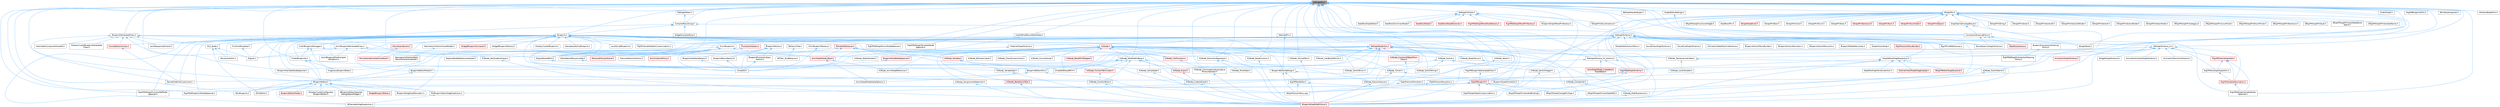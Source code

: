 digraph "EdGraphPin.h"
{
 // INTERACTIVE_SVG=YES
 // LATEX_PDF_SIZE
  bgcolor="transparent";
  edge [fontname=Helvetica,fontsize=10,labelfontname=Helvetica,labelfontsize=10];
  node [fontname=Helvetica,fontsize=10,shape=box,height=0.2,width=0.4];
  Node1 [id="Node000001",label="EdGraphPin.h",height=0.2,width=0.4,color="gray40", fillcolor="grey60", style="filled", fontcolor="black",tooltip=" "];
  Node1 -> Node2 [id="edge1_Node000001_Node000002",dir="back",color="steelblue1",style="solid",tooltip=" "];
  Node2 [id="Node000002",label="Blueprint.h",height=0.2,width=0.4,color="grey40", fillcolor="white", style="filled",URL="$d8/d4d/Blueprint_8h.html",tooltip=" "];
  Node2 -> Node3 [id="edge2_Node000002_Node000003",dir="back",color="steelblue1",style="solid",tooltip=" "];
  Node3 [id="Node000003",label="AnimBlueprint.h",height=0.2,width=0.4,color="grey40", fillcolor="white", style="filled",URL="$dc/d30/AnimBlueprint_8h.html",tooltip=" "];
  Node3 -> Node4 [id="edge3_Node000003_Node000004",dir="back",color="steelblue1",style="solid",tooltip=" "];
  Node4 [id="Node000004",label="AnimGraphNode_Base.h",height=0.2,width=0.4,color="red", fillcolor="#FFF0F0", style="filled",URL="$d0/dfb/AnimGraphNode__Base_8h.html",tooltip=" "];
  Node4 -> Node5 [id="edge4_Node000004_Node000005",dir="back",color="steelblue1",style="solid",tooltip=" "];
  Node5 [id="Node000005",label="AnimGraphNodeAlphaOptions.h",height=0.2,width=0.4,color="grey40", fillcolor="white", style="filled",URL="$d6/df6/AnimGraphNodeAlphaOptions_8h.html",tooltip=" "];
  Node4 -> Node95 [id="edge5_Node000004_Node000095",dir="back",color="steelblue1",style="solid",tooltip=" "];
  Node95 [id="Node000095",label="K2Node_AnimNodeReference.h",height=0.2,width=0.4,color="grey40", fillcolor="white", style="filled",URL="$d2/d81/K2Node__AnimNodeReference_8h.html",tooltip=" "];
  Node3 -> Node96 [id="edge6_Node000003_Node000096",dir="back",color="steelblue1",style="solid",tooltip=" "];
  Node96 [id="Node000096",label="AnimInstanceProxy.h",height=0.2,width=0.4,color="red", fillcolor="#FFF0F0", style="filled",URL="$d6/d6e/AnimInstanceProxy_8h.html",tooltip=" "];
  Node3 -> Node107 [id="edge7_Node000003_Node000107",dir="back",color="steelblue1",style="solid",tooltip=" "];
  Node107 [id="Node000107",label="EditorParentPlayerListObj.h",height=0.2,width=0.4,color="grey40", fillcolor="white", style="filled",URL="$df/d59/EditorParentPlayerListObj_8h.html",tooltip=" "];
  Node107 -> Node108 [id="edge8_Node000107_Node000108",dir="back",color="steelblue1",style="solid",tooltip=" "];
  Node108 [id="Node000108",label="UnrealEd.h",height=0.2,width=0.4,color="grey40", fillcolor="white", style="filled",URL="$d2/d5f/UnrealEd_8h.html",tooltip=" "];
  Node3 -> Node109 [id="edge9_Node000003_Node000109",dir="back",color="steelblue1",style="solid",tooltip=" "];
  Node109 [id="Node000109",label="Engine.h",height=0.2,width=0.4,color="grey40", fillcolor="white", style="filled",URL="$d1/d34/Public_2Engine_8h.html",tooltip=" "];
  Node3 -> Node110 [id="edge10_Node000003_Node000110",dir="back",color="steelblue1",style="solid",tooltip=" "];
  Node110 [id="Node000110",label="EngineSharedPCH.h",height=0.2,width=0.4,color="grey40", fillcolor="white", style="filled",URL="$dc/dbb/EngineSharedPCH_8h.html",tooltip=" "];
  Node110 -> Node111 [id="edge11_Node000110_Node000111",dir="back",color="steelblue1",style="solid",tooltip=" "];
  Node111 [id="Node000111",label="UnrealEdSharedPCH.h",height=0.2,width=0.4,color="grey40", fillcolor="white", style="filled",URL="$d1/de6/UnrealEdSharedPCH_8h.html",tooltip=" "];
  Node3 -> Node112 [id="edge12_Node000003_Node000112",dir="back",color="steelblue1",style="solid",tooltip=" "];
  Node112 [id="Node000112",label="IPersonaPreviewScene.h",height=0.2,width=0.4,color="red", fillcolor="#FFF0F0", style="filled",URL="$d0/d57/IPersonaPreviewScene_8h.html",tooltip=" "];
  Node3 -> Node115 [id="edge13_Node000003_Node000115",dir="back",color="steelblue1",style="solid",tooltip=" "];
  Node115 [id="Node000115",label="PreviewMeshCollection.h",height=0.2,width=0.4,color="grey40", fillcolor="white", style="filled",URL="$dc/d45/PreviewMeshCollection_8h.html",tooltip=" "];
  Node2 -> Node116 [id="edge14_Node000002_Node000116",dir="back",color="steelblue1",style="solid",tooltip=" "];
  Node116 [id="Node000116",label="AnimBlueprintFactory.h",height=0.2,width=0.4,color="grey40", fillcolor="white", style="filled",URL="$dc/d70/AnimBlueprintFactory_8h.html",tooltip=" "];
  Node116 -> Node108 [id="edge15_Node000116_Node000108",dir="back",color="steelblue1",style="solid",tooltip=" "];
  Node2 -> Node117 [id="edge16_Node000002_Node000117",dir="back",color="steelblue1",style="solid",tooltip=" "];
  Node117 [id="Node000117",label="BPVariableDragDropAction.h",height=0.2,width=0.4,color="grey40", fillcolor="white", style="filled",URL="$dd/d23/BPVariableDragDropAction_8h.html",tooltip=" "];
  Node2 -> Node118 [id="edge17_Node000002_Node000118",dir="back",color="steelblue1",style="solid",tooltip=" "];
  Node118 [id="Node000118",label="BehaviorTree.h",height=0.2,width=0.4,color="grey40", fillcolor="white", style="filled",URL="$db/db6/BehaviorTree_8h.html",tooltip=" "];
  Node118 -> Node119 [id="edge18_Node000118_Node000119",dir="back",color="steelblue1",style="solid",tooltip=" "];
  Node119 [id="Node000119",label="BTTask_RunBehavior.h",height=0.2,width=0.4,color="grey40", fillcolor="white", style="filled",URL="$df/def/BTTask__RunBehavior_8h.html",tooltip=" "];
  Node2 -> Node120 [id="edge19_Node000002_Node000120",dir="back",color="steelblue1",style="solid",tooltip=" "];
  Node120 [id="Node000120",label="BlueprintEditor.h",height=0.2,width=0.4,color="grey40", fillcolor="white", style="filled",URL="$df/d7d/BlueprintEditor_8h.html",tooltip=" "];
  Node120 -> Node117 [id="edge20_Node000120_Node000117",dir="back",color="steelblue1",style="solid",tooltip=" "];
  Node120 -> Node121 [id="edge21_Node000120_Node000121",dir="back",color="steelblue1",style="solid",tooltip=" "];
  Node121 [id="Node000121",label="BlueprintDragDropMenuItem.h",height=0.2,width=0.4,color="grey40", fillcolor="white", style="filled",URL="$dc/deb/BlueprintDragDropMenuItem_8h.html",tooltip=" "];
  Node120 -> Node122 [id="edge22_Node000120_Node000122",dir="back",color="steelblue1",style="solid",tooltip=" "];
  Node122 [id="Node000122",label="BlueprintEditorModes.h",height=0.2,width=0.4,color="red", fillcolor="#FFF0F0", style="filled",URL="$d9/d70/BlueprintEditorModes_8h.html",tooltip=" "];
  Node120 -> Node124 [id="edge23_Node000120_Node000124",dir="back",color="steelblue1",style="solid",tooltip=" "];
  Node124 [id="Node000124",label="IDisplayClusterConfigurator\lBlueprintEditor.h",height=0.2,width=0.4,color="grey40", fillcolor="white", style="filled",URL="$dd/d4b/IDisplayClusterConfiguratorBlueprintEditor_8h.html",tooltip=" "];
  Node120 -> Node125 [id="edge24_Node000120_Node000125",dir="back",color="steelblue1",style="solid",tooltip=" "];
  Node125 [id="Node000125",label="MyBlueprintItemDragDropAction.h",height=0.2,width=0.4,color="grey40", fillcolor="white", style="filled",URL="$da/d11/MyBlueprintItemDragDropAction_8h.html",tooltip=" "];
  Node125 -> Node117 [id="edge25_Node000125_Node000117",dir="back",color="steelblue1",style="solid",tooltip=" "];
  Node120 -> Node126 [id="edge26_Node000120_Node000126",dir="back",color="steelblue1",style="solid",tooltip=" "];
  Node126 [id="Node000126",label="SBlueprintEditorSelected\lDebugObjectWidget.h",height=0.2,width=0.4,color="grey40", fillcolor="white", style="filled",URL="$de/d6c/SBlueprintEditorSelectedDebugObjectWidget_8h.html",tooltip=" "];
  Node120 -> Node127 [id="edge27_Node000120_Node000127",dir="back",color="steelblue1",style="solid",tooltip=" "];
  Node127 [id="Node000127",label="SMyBlueprint.h",height=0.2,width=0.4,color="grey40", fillcolor="white", style="filled",URL="$d3/d34/SMyBlueprint_8h.html",tooltip=" "];
  Node120 -> Node128 [id="edge28_Node000120_Node000128",dir="back",color="steelblue1",style="solid",tooltip=" "];
  Node128 [id="Node000128",label="SSCSEditor.h",height=0.2,width=0.4,color="grey40", fillcolor="white", style="filled",URL="$d0/d2e/SSCSEditor_8h.html",tooltip=" "];
  Node120 -> Node129 [id="edge29_Node000120_Node000129",dir="back",color="steelblue1",style="solid",tooltip=" "];
  Node129 [id="Node000129",label="WidgetBlueprintEditor.h",height=0.2,width=0.4,color="red", fillcolor="#FFF0F0", style="filled",URL="$d6/d04/WidgetBlueprintEditor_8h.html",tooltip=" "];
  Node2 -> Node132 [id="edge30_Node000002_Node000132",dir="back",color="steelblue1",style="solid",tooltip=" "];
  Node132 [id="Node000132",label="BlueprintEditorModule.h",height=0.2,width=0.4,color="grey40", fillcolor="white", style="filled",URL="$df/d39/BlueprintEditorModule_8h.html",tooltip=" "];
  Node132 -> Node120 [id="edge31_Node000132_Node000120",dir="back",color="steelblue1",style="solid",tooltip=" "];
  Node2 -> Node133 [id="edge32_Node000002_Node000133",dir="back",color="steelblue1",style="solid",tooltip=" "];
  Node133 [id="Node000133",label="BlueprintEditorSettings.h",height=0.2,width=0.4,color="grey40", fillcolor="white", style="filled",URL="$d4/dbc/BlueprintEditorSettings_8h.html",tooltip=" "];
  Node133 -> Node134 [id="edge33_Node000133_Node000134",dir="back",color="steelblue1",style="solid",tooltip=" "];
  Node134 [id="Node000134",label="BlueprintTypePromotion.h",height=0.2,width=0.4,color="grey40", fillcolor="white", style="filled",URL="$d2/d23/BlueprintTypePromotion_8h.html",tooltip=" "];
  Node133 -> Node135 [id="edge34_Node000133_Node000135",dir="back",color="steelblue1",style="solid",tooltip=" "];
  Node135 [id="Node000135",label="RigVMNewEditor.h",height=0.2,width=0.4,color="grey40", fillcolor="white", style="filled",URL="$df/dd1/RigVMNewEditor_8h.html",tooltip=" "];
  Node135 -> Node136 [id="edge35_Node000135_Node000136",dir="back",color="steelblue1",style="solid",tooltip=" "];
  Node136 [id="Node000136",label="RigVMGraphDetailCustomization.h",height=0.2,width=0.4,color="grey40", fillcolor="white", style="filled",URL="$da/d8c/RigVMGraphDetailCustomization_8h.html",tooltip=" "];
  Node135 -> Node137 [id="edge36_Node000135_Node000137",dir="back",color="steelblue1",style="solid",tooltip=" "];
  Node137 [id="Node000137",label="SRigVMActionMenu.cpp",height=0.2,width=0.4,color="grey40", fillcolor="white", style="filled",URL="$dc/d4c/SRigVMActionMenu_8cpp.html",tooltip=" "];
  Node133 -> Node137 [id="edge37_Node000133_Node000137",dir="back",color="steelblue1",style="solid",tooltip=" "];
  Node2 -> Node138 [id="edge38_Node000002_Node000138",dir="back",color="steelblue1",style="solid",tooltip=" "];
  Node138 [id="Node000138",label="BlueprintEditorUtils.h",height=0.2,width=0.4,color="grey40", fillcolor="white", style="filled",URL="$d7/d3d/BlueprintEditorUtils_8h.html",tooltip=" "];
  Node138 -> Node5 [id="edge39_Node000138_Node000005",dir="back",color="steelblue1",style="solid",tooltip=" "];
  Node138 -> Node139 [id="edge40_Node000138_Node000139",dir="back",color="steelblue1",style="solid",tooltip=" "];
  Node139 [id="Node000139",label="GameModeInfoCustomizer.h",height=0.2,width=0.4,color="grey40", fillcolor="white", style="filled",URL="$d5/df3/GameModeInfoCustomizer_8h.html",tooltip=" "];
  Node138 -> Node137 [id="edge41_Node000138_Node000137",dir="back",color="steelblue1",style="solid",tooltip=" "];
  Node2 -> Node140 [id="edge42_Node000002_Node000140",dir="back",color="steelblue1",style="solid",tooltip=" "];
  Node140 [id="Node000140",label="BlueprintFactory.h",height=0.2,width=0.4,color="grey40", fillcolor="white", style="filled",URL="$dd/d80/BlueprintFactory_8h.html",tooltip=" "];
  Node140 -> Node141 [id="edge43_Node000140_Node000141",dir="back",color="steelblue1",style="solid",tooltip=" "];
  Node141 [id="Node000141",label="BlueprintFunctionLibrary\lFactory.h",height=0.2,width=0.4,color="grey40", fillcolor="white", style="filled",URL="$d2/d9c/BlueprintFunctionLibraryFactory_8h.html",tooltip=" "];
  Node141 -> Node108 [id="edge44_Node000141_Node000108",dir="back",color="steelblue1",style="solid",tooltip=" "];
  Node140 -> Node142 [id="edge45_Node000140_Node000142",dir="back",color="steelblue1",style="solid",tooltip=" "];
  Node142 [id="Node000142",label="BlueprintInterfaceFactory.h",height=0.2,width=0.4,color="grey40", fillcolor="white", style="filled",URL="$d0/de3/BlueprintInterfaceFactory_8h.html",tooltip=" "];
  Node142 -> Node108 [id="edge46_Node000142_Node000108",dir="back",color="steelblue1",style="solid",tooltip=" "];
  Node140 -> Node143 [id="edge47_Node000140_Node000143",dir="back",color="steelblue1",style="solid",tooltip=" "];
  Node143 [id="Node000143",label="BlueprintMacroFactory.h",height=0.2,width=0.4,color="grey40", fillcolor="white", style="filled",URL="$db/d97/BlueprintMacroFactory_8h.html",tooltip=" "];
  Node143 -> Node108 [id="edge48_Node000143_Node000108",dir="back",color="steelblue1",style="solid",tooltip=" "];
  Node140 -> Node108 [id="edge49_Node000140_Node000108",dir="back",color="steelblue1",style="solid",tooltip=" "];
  Node2 -> Node144 [id="edge50_Node000002_Node000144",dir="back",color="steelblue1",style="solid",tooltip=" "];
  Node144 [id="Node000144",label="BlueprintVariableNodeSpawner.h",height=0.2,width=0.4,color="grey40", fillcolor="white", style="filled",URL="$db/dba/BlueprintVariableNodeSpawner_8h.html",tooltip=" "];
  Node2 -> Node145 [id="edge51_Node000002_Node000145",dir="back",color="steelblue1",style="solid",tooltip=" "];
  Node145 [id="Node000145",label="DisplayClusterBlueprint.h",height=0.2,width=0.4,color="grey40", fillcolor="white", style="filled",URL="$d0/d44/DisplayClusterBlueprint_8h.html",tooltip=" "];
  Node2 -> Node146 [id="edge52_Node000002_Node000146",dir="back",color="steelblue1",style="solid",tooltip=" "];
  Node146 [id="Node000146",label="EdGraphSchema_K2_Actions.h",height=0.2,width=0.4,color="grey40", fillcolor="white", style="filled",URL="$d8/d9c/EdGraphSchema__K2__Actions_8h.html",tooltip=" "];
  Node146 -> Node35 [id="edge53_Node000146_Node000035",dir="back",color="steelblue1",style="solid",tooltip=" "];
  Node35 [id="Node000035",label="AnimGraphNode_LinkedAnim\lGraphBase.h",height=0.2,width=0.4,color="red", fillcolor="#FFF0F0", style="filled",URL="$d5/de1/AnimGraphNode__LinkedAnimGraphBase_8h.html",tooltip=" "];
  Node146 -> Node147 [id="edge54_Node000146_Node000147",dir="back",color="steelblue1",style="solid",tooltip=" "];
  Node147 [id="Node000147",label="BlueprintGraphDefinitions.h",height=0.2,width=0.4,color="red", fillcolor="#FFF0F0", style="filled",URL="$d7/d5e/BlueprintGraphDefinitions_8h.html",tooltip=" "];
  Node146 -> Node149 [id="edge55_Node000146_Node000149",dir="back",color="steelblue1",style="solid",tooltip=" "];
  Node149 [id="Node000149",label="RigVMEdGraphSchema.h",height=0.2,width=0.4,color="red", fillcolor="#FFF0F0", style="filled",URL="$dc/de3/RigVMEdGraphSchema_8h.html",tooltip=" "];
  Node149 -> Node150 [id="edge56_Node000149_Node000150",dir="back",color="steelblue1",style="solid",tooltip=" "];
  Node150 [id="Node000150",label="RigVMBlueprint.h",height=0.2,width=0.4,color="red", fillcolor="#FFF0F0", style="filled",URL="$df/d44/RigVMBlueprint_8h.html",tooltip=" "];
  Node150 -> Node152 [id="edge57_Node000150_Node000152",dir="back",color="steelblue1",style="solid",tooltip=" "];
  Node152 [id="Node000152",label="RigVMEdGraphFunctionRefNode\lSpawner.h",height=0.2,width=0.4,color="grey40", fillcolor="white", style="filled",URL="$d3/d16/RigVMEdGraphFunctionRefNodeSpawner_8h.html",tooltip=" "];
  Node150 -> Node157 [id="edge58_Node000150_Node000157",dir="back",color="steelblue1",style="solid",tooltip=" "];
  Node157 [id="Node000157",label="RigVMEdGraphUnitNodeSpawner.h",height=0.2,width=0.4,color="grey40", fillcolor="white", style="filled",URL="$d3/d6b/RigVMEdGraphUnitNodeSpawner_8h.html",tooltip=" "];
  Node150 -> Node136 [id="edge59_Node000150_Node000136",dir="back",color="steelblue1",style="solid",tooltip=" "];
  Node150 -> Node137 [id="edge60_Node000150_Node000137",dir="back",color="steelblue1",style="solid",tooltip=" "];
  Node150 -> Node171 [id="edge61_Node000150_Node000171",dir="back",color="steelblue1",style="solid",tooltip=" "];
  Node171 [id="Node000171",label="SRigVMGraphChangePinType.h",height=0.2,width=0.4,color="grey40", fillcolor="white", style="filled",URL="$d4/da7/SRigVMGraphChangePinType_8h.html",tooltip=" "];
  Node150 -> Node176 [id="edge62_Node000150_Node000176",dir="back",color="steelblue1",style="solid",tooltip=" "];
  Node176 [id="Node000176",label="SRigVMGraphPinUserDataPath.h",height=0.2,width=0.4,color="grey40", fillcolor="white", style="filled",URL="$d5/d31/SRigVMGraphPinUserDataPath_8h.html",tooltip=" "];
  Node150 -> Node177 [id="edge63_Node000150_Node000177",dir="back",color="steelblue1",style="solid",tooltip=" "];
  Node177 [id="Node000177",label="SRigVMGraphPinVariableBinding.h",height=0.2,width=0.4,color="grey40", fillcolor="white", style="filled",URL="$db/dca/SRigVMGraphPinVariableBinding_8h.html",tooltip=" "];
  Node149 -> Node136 [id="edge64_Node000149_Node000136",dir="back",color="steelblue1",style="solid",tooltip=" "];
  Node146 -> Node127 [id="edge65_Node000146_Node000127",dir="back",color="steelblue1",style="solid",tooltip=" "];
  Node2 -> Node109 [id="edge66_Node000002_Node000109",dir="back",color="steelblue1",style="solid",tooltip=" "];
  Node2 -> Node110 [id="edge67_Node000002_Node000110",dir="back",color="steelblue1",style="solid",tooltip=" "];
  Node2 -> Node180 [id="edge68_Node000002_Node000180",dir="back",color="steelblue1",style="solid",tooltip=" "];
  Node180 [id="Node000180",label="FindInBlueprintManager.h",height=0.2,width=0.4,color="grey40", fillcolor="white", style="filled",URL="$db/d3b/FindInBlueprintManager_8h.html",tooltip=" "];
  Node180 -> Node181 [id="edge69_Node000180_Node000181",dir="back",color="steelblue1",style="solid",tooltip=" "];
  Node181 [id="Node000181",label="FindInBlueprints.h",height=0.2,width=0.4,color="grey40", fillcolor="white", style="filled",URL="$d0/d27/FindInBlueprints_8h.html",tooltip=" "];
  Node181 -> Node120 [id="edge70_Node000181_Node000120",dir="back",color="steelblue1",style="solid",tooltip=" "];
  Node181 -> Node133 [id="edge71_Node000181_Node000133",dir="back",color="steelblue1",style="solid",tooltip=" "];
  Node181 -> Node182 [id="edge72_Node000181_Node000182",dir="back",color="steelblue1",style="solid",tooltip=" "];
  Node182 [id="Node000182",label="ImaginaryBlueprintData.h",height=0.2,width=0.4,color="grey40", fillcolor="white", style="filled",URL="$d9/d16/ImaginaryBlueprintData_8h.html",tooltip=" "];
  Node180 -> Node182 [id="edge73_Node000180_Node000182",dir="back",color="steelblue1",style="solid",tooltip=" "];
  Node180 -> Node183 [id="edge74_Node000180_Node000183",dir="back",color="steelblue1",style="solid",tooltip=" "];
  Node183 [id="Node000183",label="ReplaceNodeReferencesHelper.h",height=0.2,width=0.4,color="grey40", fillcolor="white", style="filled",URL="$de/d84/ReplaceNodeReferencesHelper_8h.html",tooltip=" "];
  Node2 -> Node139 [id="edge75_Node000002_Node000139",dir="back",color="steelblue1",style="solid",tooltip=" "];
  Node2 -> Node184 [id="edge76_Node000002_Node000184",dir="back",color="steelblue1",style="solid",tooltip=" "];
  Node184 [id="Node000184",label="GameplayAbilityBlueprint.h",height=0.2,width=0.4,color="grey40", fillcolor="white", style="filled",URL="$d2/d20/GameplayAbilityBlueprint_8h.html",tooltip=" "];
  Node2 -> Node185 [id="edge77_Node000002_Node000185",dir="back",color="steelblue1",style="solid",tooltip=" "];
  Node185 [id="Node000185",label="GeometryCollectionAssetNodes.h",height=0.2,width=0.4,color="grey40", fillcolor="white", style="filled",URL="$da/da1/GeometryCollectionAssetNodes_8h.html",tooltip=" "];
  Node185 -> Node186 [id="edge78_Node000185_Node000186",dir="back",color="steelblue1",style="solid",tooltip=" "];
  Node186 [id="Node000186",label="GeometryCollectionStatic\lMeshToCollectionNode.h",height=0.2,width=0.4,color="grey40", fillcolor="white", style="filled",URL="$d4/d05/GeometryCollectionStaticMeshToCollectionNode_8h.html",tooltip=" "];
  Node2 -> Node187 [id="edge79_Node000002_Node000187",dir="back",color="steelblue1",style="solid",tooltip=" "];
  Node187 [id="Node000187",label="K2Node.h",height=0.2,width=0.4,color="red", fillcolor="#FFF0F0", style="filled",URL="$d5/d94/K2Node_8h.html",tooltip=" "];
  Node187 -> Node4 [id="edge80_Node000187_Node000004",dir="back",color="steelblue1",style="solid",tooltip=" "];
  Node187 -> Node188 [id="edge81_Node000187_Node000188",dir="back",color="steelblue1",style="solid",tooltip=" "];
  Node188 [id="Node000188",label="BlueprintFieldNodeSpawner.h",height=0.2,width=0.4,color="red", fillcolor="#FFF0F0", style="filled",URL="$da/d70/BlueprintFieldNodeSpawner_8h.html",tooltip=" "];
  Node188 -> Node144 [id="edge82_Node000188_Node000144",dir="back",color="steelblue1",style="solid",tooltip=" "];
  Node187 -> Node95 [id="edge83_Node000187_Node000095",dir="back",color="steelblue1",style="solid",tooltip=" "];
  Node187 -> Node191 [id="edge84_Node000187_Node000191",dir="back",color="steelblue1",style="solid",tooltip=" "];
  Node191 [id="Node000191",label="K2Node_AssignmentStatement.h",height=0.2,width=0.4,color="grey40", fillcolor="white", style="filled",URL="$d1/d32/K2Node__AssignmentStatement_8h.html",tooltip=" "];
  Node191 -> Node147 [id="edge85_Node000191_Node000147",dir="back",color="steelblue1",style="solid",tooltip=" "];
  Node187 -> Node192 [id="edge86_Node000187_Node000192",dir="back",color="steelblue1",style="solid",tooltip=" "];
  Node192 [id="Node000192",label="K2Node_BaseAsyncTask.h",height=0.2,width=0.4,color="red", fillcolor="#FFF0F0", style="filled",URL="$d5/db7/K2Node__BaseAsyncTask_8h.html",tooltip=" "];
  Node192 -> Node147 [id="edge87_Node000192_Node000147",dir="back",color="steelblue1",style="solid",tooltip=" "];
  Node187 -> Node195 [id="edge88_Node000187_Node000195",dir="back",color="steelblue1",style="solid",tooltip=" "];
  Node195 [id="Node000195",label="K2Node_BaseMCDelegate.h",height=0.2,width=0.4,color="red", fillcolor="#FFF0F0", style="filled",URL="$dd/d9b/K2Node__BaseMCDelegate_8h.html",tooltip=" "];
  Node187 -> Node201 [id="edge89_Node000187_Node000201",dir="back",color="steelblue1",style="solid",tooltip=" "];
  Node201 [id="Node000201",label="K2Node_BitmaskLiteral.h",height=0.2,width=0.4,color="grey40", fillcolor="white", style="filled",URL="$dc/de6/K2Node__BitmaskLiteral_8h.html",tooltip=" "];
  Node187 -> Node202 [id="edge90_Node000187_Node000202",dir="back",color="steelblue1",style="solid",tooltip=" "];
  Node202 [id="Node000202",label="K2Node_BreakStruct.h",height=0.2,width=0.4,color="grey40", fillcolor="white", style="filled",URL="$df/d93/K2Node__BreakStruct_8h.html",tooltip=" "];
  Node202 -> Node147 [id="edge91_Node000202_Node000147",dir="back",color="steelblue1",style="solid",tooltip=" "];
  Node187 -> Node203 [id="edge92_Node000187_Node000203",dir="back",color="steelblue1",style="solid",tooltip=" "];
  Node203 [id="Node000203",label="K2Node_CallFunction.h",height=0.2,width=0.4,color="red", fillcolor="#FFF0F0", style="filled",URL="$d5/d5f/K2Node__CallFunction_8h.html",tooltip=" "];
  Node203 -> Node212 [id="edge93_Node000203_Node000212",dir="back",color="steelblue1",style="solid",tooltip=" "];
  Node212 [id="Node000212",label="K2Node_CommutativeAssociative\lBinaryOperator.h",height=0.2,width=0.4,color="grey40", fillcolor="white", style="filled",URL="$da/d85/K2Node__CommutativeAssociativeBinaryOperator_8h.html",tooltip=" "];
  Node212 -> Node147 [id="edge94_Node000212_Node000147",dir="back",color="steelblue1",style="solid",tooltip=" "];
  Node187 -> Node221 [id="edge95_Node000187_Node000221",dir="back",color="steelblue1",style="solid",tooltip=" "];
  Node221 [id="Node000221",label="K2Node_CastByteToEnum.h",height=0.2,width=0.4,color="grey40", fillcolor="white", style="filled",URL="$d7/dcf/K2Node__CastByteToEnum_8h.html",tooltip=" "];
  Node187 -> Node222 [id="edge96_Node000187_Node000222",dir="back",color="steelblue1",style="solid",tooltip=" "];
  Node222 [id="Node000222",label="K2Node_ClassDynamicCast.h",height=0.2,width=0.4,color="grey40", fillcolor="white", style="filled",URL="$d1/d23/K2Node__ClassDynamicCast_8h.html",tooltip=" "];
  Node187 -> Node223 [id="edge97_Node000187_Node000223",dir="back",color="steelblue1",style="solid",tooltip=" "];
  Node223 [id="Node000223",label="K2Node_ConstructObjectFrom\lClass.h",height=0.2,width=0.4,color="red", fillcolor="#FFF0F0", style="filled",URL="$d6/de4/K2Node__ConstructObjectFromClass_8h.html",tooltip=" "];
  Node223 -> Node147 [id="edge98_Node000223_Node000147",dir="back",color="steelblue1",style="solid",tooltip=" "];
  Node187 -> Node227 [id="edge99_Node000187_Node000227",dir="back",color="steelblue1",style="solid",tooltip=" "];
  Node227 [id="Node000227",label="K2Node_ConvertAsset.h",height=0.2,width=0.4,color="grey40", fillcolor="white", style="filled",URL="$d0/da7/K2Node__ConvertAsset_8h.html",tooltip=" "];
  Node187 -> Node232 [id="edge100_Node000187_Node000232",dir="back",color="steelblue1",style="solid",tooltip=" "];
  Node232 [id="Node000232",label="K2Node_DoOnceMultiInput.h",height=0.2,width=0.4,color="grey40", fillcolor="white", style="filled",URL="$d8/db3/K2Node__DoOnceMultiInput_8h.html",tooltip=" "];
  Node232 -> Node147 [id="edge101_Node000232_Node000147",dir="back",color="steelblue1",style="solid",tooltip=" "];
  Node187 -> Node234 [id="edge102_Node000187_Node000234",dir="back",color="steelblue1",style="solid",tooltip=" "];
  Node234 [id="Node000234",label="K2Node_EaseFunction.h",height=0.2,width=0.4,color="grey40", fillcolor="white", style="filled",URL="$d7/db4/K2Node__EaseFunction_8h.html",tooltip=" "];
  Node234 -> Node147 [id="edge103_Node000234_Node000147",dir="back",color="steelblue1",style="solid",tooltip=" "];
  Node187 -> Node235 [id="edge104_Node000187_Node000235",dir="back",color="steelblue1",style="solid",tooltip=" "];
  Node235 [id="Node000235",label="K2Node_EditablePinBase.h",height=0.2,width=0.4,color="grey40", fillcolor="white", style="filled",URL="$dd/d63/K2Node__EditablePinBase_8h.html",tooltip=" "];
  Node235 -> Node132 [id="edge105_Node000235_Node000132",dir="back",color="steelblue1",style="solid",tooltip=" "];
  Node235 -> Node138 [id="edge106_Node000235_Node000138",dir="back",color="steelblue1",style="solid",tooltip=" "];
  Node235 -> Node236 [id="edge107_Node000235_Node000236",dir="back",color="steelblue1",style="solid",tooltip=" "];
  Node236 [id="Node000236",label="K2Node_CustomEvent.h",height=0.2,width=0.4,color="grey40", fillcolor="white", style="filled",URL="$d1/d06/K2Node__CustomEvent_8h.html",tooltip=" "];
  Node236 -> Node147 [id="edge108_Node000236_Node000147",dir="back",color="steelblue1",style="solid",tooltip=" "];
  Node235 -> Node237 [id="edge109_Node000235_Node000237",dir="back",color="steelblue1",style="solid",tooltip=" "];
  Node237 [id="Node000237",label="K2Node_Event.h",height=0.2,width=0.4,color="red", fillcolor="#FFF0F0", style="filled",URL="$dd/d9e/K2Node__Event_8h.html",tooltip=" "];
  Node237 -> Node236 [id="edge110_Node000237_Node000236",dir="back",color="steelblue1",style="solid",tooltip=" "];
  Node235 -> Node251 [id="edge111_Node000235_Node000251",dir="back",color="steelblue1",style="solid",tooltip=" "];
  Node251 [id="Node000251",label="K2Node_FunctionEntry.h",height=0.2,width=0.4,color="grey40", fillcolor="white", style="filled",URL="$d8/d11/K2Node__FunctionEntry_8h.html",tooltip=" "];
  Node251 -> Node147 [id="edge112_Node000251_Node000147",dir="back",color="steelblue1",style="solid",tooltip=" "];
  Node235 -> Node252 [id="edge113_Node000235_Node000252",dir="back",color="steelblue1",style="solid",tooltip=" "];
  Node252 [id="Node000252",label="K2Node_FunctionTerminator.h",height=0.2,width=0.4,color="red", fillcolor="#FFF0F0", style="filled",URL="$df/d4a/K2Node__FunctionTerminator_8h.html",tooltip=" "];
  Node252 -> Node251 [id="edge114_Node000252_Node000251",dir="back",color="steelblue1",style="solid",tooltip=" "];
  Node235 -> Node254 [id="edge115_Node000235_Node000254",dir="back",color="steelblue1",style="solid",tooltip=" "];
  Node254 [id="Node000254",label="K2Node_Tunnel.h",height=0.2,width=0.4,color="grey40", fillcolor="white", style="filled",URL="$d2/d04/K2Node__Tunnel_8h.html",tooltip=" "];
  Node254 -> Node255 [id="edge116_Node000254_Node000255",dir="back",color="steelblue1",style="solid",tooltip=" "];
  Node255 [id="Node000255",label="K2Node_Composite.h",height=0.2,width=0.4,color="grey40", fillcolor="white", style="filled",URL="$d9/d9a/K2Node__Composite_8h.html",tooltip=" "];
  Node255 -> Node256 [id="edge117_Node000255_Node000256",dir="back",color="steelblue1",style="solid",tooltip=" "];
  Node256 [id="Node000256",label="K2Node_MathExpression.h",height=0.2,width=0.4,color="grey40", fillcolor="white", style="filled",URL="$d4/de7/K2Node__MathExpression_8h.html",tooltip=" "];
  Node256 -> Node147 [id="edge118_Node000256_Node000147",dir="back",color="steelblue1",style="solid",tooltip=" "];
  Node254 -> Node257 [id="edge119_Node000254_Node000257",dir="back",color="steelblue1",style="solid",tooltip=" "];
  Node257 [id="Node000257",label="K2Node_MacroInstance.h",height=0.2,width=0.4,color="grey40", fillcolor="white", style="filled",URL="$d1/d45/K2Node__MacroInstance_8h.html",tooltip=" "];
  Node257 -> Node147 [id="edge120_Node000257_Node000147",dir="back",color="steelblue1",style="solid",tooltip=" "];
  Node235 -> Node111 [id="edge121_Node000235_Node000111",dir="back",color="steelblue1",style="solid",tooltip=" "];
  Node187 -> Node261 [id="edge122_Node000187_Node000261",dir="back",color="steelblue1",style="solid",tooltip=" "];
  Node261 [id="Node000261",label="K2Node_ExecutionSequence.h",height=0.2,width=0.4,color="grey40", fillcolor="white", style="filled",URL="$da/d97/K2Node__ExecutionSequence_8h.html",tooltip=" "];
  Node261 -> Node147 [id="edge123_Node000261_Node000147",dir="back",color="steelblue1",style="solid",tooltip=" "];
  Node261 -> Node262 [id="edge124_Node000261_Node000262",dir="back",color="steelblue1",style="solid",tooltip=" "];
  Node262 [id="Node000262",label="K2Node_MultiGate.h",height=0.2,width=0.4,color="grey40", fillcolor="white", style="filled",URL="$d6/da1/K2Node__MultiGate_8h.html",tooltip=" "];
  Node187 -> Node264 [id="edge125_Node000187_Node000264",dir="back",color="steelblue1",style="solid",tooltip=" "];
  Node264 [id="Node000264",label="K2Node_FormatText.h",height=0.2,width=0.4,color="grey40", fillcolor="white", style="filled",URL="$d0/d94/K2Node__FormatText_8h.html",tooltip=" "];
  Node264 -> Node147 [id="edge126_Node000264_Node000147",dir="back",color="steelblue1",style="solid",tooltip=" "];
  Node187 -> Node257 [id="edge127_Node000187_Node000257",dir="back",color="steelblue1",style="solid",tooltip=" "];
  Node187 -> Node287 [id="edge128_Node000187_Node000287",dir="back",color="steelblue1",style="solid",tooltip=" "];
  Node287 [id="Node000287",label="K2Node_MakeVariable.h",height=0.2,width=0.4,color="grey40", fillcolor="white", style="filled",URL="$df/df3/K2Node__MakeVariable_8h.html",tooltip=" "];
  Node187 -> Node290 [id="edge129_Node000187_Node000290",dir="back",color="steelblue1",style="solid",tooltip=" "];
  Node290 [id="Node000290",label="K2Node_Select.h",height=0.2,width=0.4,color="grey40", fillcolor="white", style="filled",URL="$d2/de5/K2Node__Select_8h.html",tooltip=" "];
  Node290 -> Node147 [id="edge130_Node000290_Node000147",dir="back",color="steelblue1",style="solid",tooltip=" "];
  Node187 -> Node298 [id="edge131_Node000187_Node000298",dir="back",color="steelblue1",style="solid",tooltip=" "];
  Node298 [id="Node000298",label="K2Node_Switch.h",height=0.2,width=0.4,color="grey40", fillcolor="white", style="filled",URL="$dc/d1a/K2Node__Switch_8h.html",tooltip=" "];
  Node298 -> Node299 [id="edge132_Node000298_Node000299",dir="back",color="steelblue1",style="solid",tooltip=" "];
  Node299 [id="Node000299",label="K2Node_SwitchEnum.h",height=0.2,width=0.4,color="grey40", fillcolor="white", style="filled",URL="$d1/df5/K2Node__SwitchEnum_8h.html",tooltip=" "];
  Node298 -> Node300 [id="edge133_Node000298_Node000300",dir="back",color="steelblue1",style="solid",tooltip=" "];
  Node300 [id="Node000300",label="K2Node_SwitchInteger.h",height=0.2,width=0.4,color="grey40", fillcolor="white", style="filled",URL="$d4/d66/K2Node__SwitchInteger_8h.html",tooltip=" "];
  Node300 -> Node147 [id="edge134_Node000300_Node000147",dir="back",color="steelblue1",style="solid",tooltip=" "];
  Node298 -> Node301 [id="edge135_Node000298_Node000301",dir="back",color="steelblue1",style="solid",tooltip=" "];
  Node301 [id="Node000301",label="K2Node_SwitchName.h",height=0.2,width=0.4,color="grey40", fillcolor="white", style="filled",URL="$d9/df7/K2Node__SwitchName_8h.html",tooltip=" "];
  Node301 -> Node147 [id="edge136_Node000301_Node000147",dir="back",color="steelblue1",style="solid",tooltip=" "];
  Node298 -> Node302 [id="edge137_Node000298_Node000302",dir="back",color="steelblue1",style="solid",tooltip=" "];
  Node302 [id="Node000302",label="K2Node_SwitchString.h",height=0.2,width=0.4,color="grey40", fillcolor="white", style="filled",URL="$da/da6/K2Node__SwitchString_8h.html",tooltip=" "];
  Node187 -> Node299 [id="edge138_Node000187_Node000299",dir="back",color="steelblue1",style="solid",tooltip=" "];
  Node187 -> Node303 [id="edge139_Node000187_Node000303",dir="back",color="steelblue1",style="solid",tooltip=" "];
  Node303 [id="Node000303",label="K2Node_TemporaryVariable.h",height=0.2,width=0.4,color="grey40", fillcolor="white", style="filled",URL="$d1/d6a/K2Node__TemporaryVariable_8h.html",tooltip=" "];
  Node303 -> Node147 [id="edge140_Node000303_Node000147",dir="back",color="steelblue1",style="solid",tooltip=" "];
  Node303 -> Node304 [id="edge141_Node000303_Node000304",dir="back",color="steelblue1",style="solid",tooltip=" "];
  Node304 [id="Node000304",label="K2Node_LocalVariable.h",height=0.2,width=0.4,color="grey40", fillcolor="white", style="filled",URL="$d4/d4f/K2Node__LocalVariable_8h.html",tooltip=" "];
  Node187 -> Node254 [id="edge142_Node000187_Node000254",dir="back",color="steelblue1",style="solid",tooltip=" "];
  Node187 -> Node308 [id="edge143_Node000187_Node000308",dir="back",color="steelblue1",style="solid",tooltip=" "];
  Node308 [id="Node000308",label="K2Node_Variable.h",height=0.2,width=0.4,color="red", fillcolor="#FFF0F0", style="filled",URL="$d7/dbe/K2Node__Variable_8h.html",tooltip=" "];
  Node308 -> Node309 [id="edge144_Node000308_Node000309",dir="back",color="steelblue1",style="solid",tooltip=" "];
  Node309 [id="Node000309",label="K2Node_VariableGet.h",height=0.2,width=0.4,color="grey40", fillcolor="white", style="filled",URL="$d3/de0/K2Node__VariableGet_8h.html",tooltip=" "];
  Node309 -> Node147 [id="edge145_Node000309_Node000147",dir="back",color="steelblue1",style="solid",tooltip=" "];
  Node308 -> Node310 [id="edge146_Node000308_Node000310",dir="back",color="steelblue1",style="solid",tooltip=" "];
  Node310 [id="Node000310",label="K2Node_VariableSet.h",height=0.2,width=0.4,color="grey40", fillcolor="white", style="filled",URL="$d9/d54/K2Node__VariableSet_8h.html",tooltip=" "];
  Node310 -> Node147 [id="edge147_Node000310_Node000147",dir="back",color="steelblue1",style="solid",tooltip=" "];
  Node308 -> Node137 [id="edge148_Node000308_Node000137",dir="back",color="steelblue1",style="solid",tooltip=" "];
  Node187 -> Node111 [id="edge149_Node000187_Node000111",dir="back",color="steelblue1",style="solid",tooltip=" "];
  Node2 -> Node251 [id="edge150_Node000002_Node000251",dir="back",color="steelblue1",style="solid",tooltip=" "];
  Node2 -> Node287 [id="edge151_Node000002_Node000287",dir="back",color="steelblue1",style="solid",tooltip=" "];
  Node2 -> Node308 [id="edge152_Node000002_Node000308",dir="back",color="steelblue1",style="solid",tooltip=" "];
  Node2 -> Node309 [id="edge153_Node000002_Node000309",dir="back",color="steelblue1",style="solid",tooltip=" "];
  Node2 -> Node310 [id="edge154_Node000002_Node000310",dir="back",color="steelblue1",style="solid",tooltip=" "];
  Node2 -> Node312 [id="edge155_Node000002_Node000312",dir="back",color="steelblue1",style="solid",tooltip=" "];
  Node312 [id="Node000312",label="KismetEditorUtilities.h",height=0.2,width=0.4,color="red", fillcolor="#FFF0F0", style="filled",URL="$d4/d72/KismetEditorUtilities_8h.html",tooltip=" "];
  Node312 -> Node139 [id="edge156_Node000312_Node000139",dir="back",color="steelblue1",style="solid",tooltip=" "];
  Node2 -> Node314 [id="edge157_Node000002_Node000314",dir="back",color="steelblue1",style="solid",tooltip=" "];
  Node314 [id="Node000314",label="LevelScriptBlueprint.h",height=0.2,width=0.4,color="grey40", fillcolor="white", style="filled",URL="$da/dfb/LevelScriptBlueprint_8h.html",tooltip=" "];
  Node2 -> Node315 [id="edge158_Node000002_Node000315",dir="back",color="steelblue1",style="solid",tooltip=" "];
  Node315 [id="Node000315",label="LevelSequenceDirector.h",height=0.2,width=0.4,color="grey40", fillcolor="white", style="filled",URL="$d8/d00/LevelSequenceDirector_8h.html",tooltip=" "];
  Node2 -> Node316 [id="edge159_Node000002_Node000316",dir="back",color="steelblue1",style="solid",tooltip=" "];
  Node316 [id="Node000316",label="MemberReference.h",height=0.2,width=0.4,color="red", fillcolor="#FFF0F0", style="filled",URL="$dc/d3d/MemberReference_8h.html",tooltip=" "];
  Node316 -> Node4 [id="edge160_Node000316_Node000004",dir="back",color="steelblue1",style="solid",tooltip=" "];
  Node316 -> Node110 [id="edge161_Node000316_Node000110",dir="back",color="steelblue1",style="solid",tooltip=" "];
  Node316 -> Node195 [id="edge162_Node000316_Node000195",dir="back",color="steelblue1",style="solid",tooltip=" "];
  Node316 -> Node203 [id="edge163_Node000316_Node000203",dir="back",color="steelblue1",style="solid",tooltip=" "];
  Node316 -> Node237 [id="edge164_Node000316_Node000237",dir="back",color="steelblue1",style="solid",tooltip=" "];
  Node316 -> Node252 [id="edge165_Node000316_Node000252",dir="back",color="steelblue1",style="solid",tooltip=" "];
  Node316 -> Node308 [id="edge166_Node000316_Node000308",dir="back",color="steelblue1",style="solid",tooltip=" "];
  Node316 -> Node183 [id="edge167_Node000316_Node000183",dir="back",color="steelblue1",style="solid",tooltip=" "];
  Node2 -> Node317 [id="edge168_Node000002_Node000317",dir="back",color="steelblue1",style="solid",tooltip=" "];
  Node317 [id="Node000317",label="MovementUtils.h",height=0.2,width=0.4,color="grey40", fillcolor="white", style="filled",URL="$d0/d54/MovementUtils_8h.html",tooltip=" "];
  Node2 -> Node318 [id="edge169_Node000002_Node000318",dir="back",color="steelblue1",style="solid",tooltip=" "];
  Node318 [id="Node000318",label="MovieSceneEvent.h",height=0.2,width=0.4,color="red", fillcolor="#FFF0F0", style="filled",URL="$dc/d97/MovieSceneEvent_8h.html",tooltip=" "];
  Node318 -> Node324 [id="edge170_Node000318_Node000324",dir="back",color="steelblue1",style="solid",tooltip=" "];
  Node324 [id="Node000324",label="MovieSceneEventSectionBase.h",height=0.2,width=0.4,color="red", fillcolor="#FFF0F0", style="filled",URL="$da/dac/MovieSceneEventSectionBase_8h.html",tooltip=" "];
  Node2 -> Node324 [id="edge171_Node000002_Node000324",dir="back",color="steelblue1",style="solid",tooltip=" "];
  Node2 -> Node125 [id="edge172_Node000002_Node000125",dir="back",color="steelblue1",style="solid",tooltip=" "];
  Node2 -> Node150 [id="edge173_Node000002_Node000150",dir="back",color="steelblue1",style="solid",tooltip=" "];
  Node2 -> Node154 [id="edge174_Node000002_Node000154",dir="back",color="steelblue1",style="solid",tooltip=" "];
  Node154 [id="Node000154",label="RigVMEdGraphEnumNodeSpawner.h",height=0.2,width=0.4,color="grey40", fillcolor="white", style="filled",URL="$d3/dfd/RigVMEdGraphEnumNodeSpawner_8h.html",tooltip=" "];
  Node2 -> Node152 [id="edge175_Node000002_Node000152",dir="back",color="steelblue1",style="solid",tooltip=" "];
  Node2 -> Node156 [id="edge176_Node000002_Node000156",dir="back",color="steelblue1",style="solid",tooltip=" "];
  Node156 [id="Node000156",label="RigVMEdGraphTemplateNode\lSpawner.h",height=0.2,width=0.4,color="grey40", fillcolor="white", style="filled",URL="$d9/d6c/RigVMEdGraphTemplateNodeSpawner_8h.html",tooltip=" "];
  Node2 -> Node157 [id="edge177_Node000002_Node000157",dir="back",color="steelblue1",style="solid",tooltip=" "];
  Node2 -> Node158 [id="edge178_Node000002_Node000158",dir="back",color="steelblue1",style="solid",tooltip=" "];
  Node158 [id="Node000158",label="RigVMEdGraphVariableNode\lSpawner.h",height=0.2,width=0.4,color="grey40", fillcolor="white", style="filled",URL="$d0/d83/RigVMEdGraphVariableNodeSpawner_8h.html",tooltip=" "];
  Node2 -> Node326 [id="edge179_Node000002_Node000326",dir="back",color="steelblue1",style="solid",tooltip=" "];
  Node326 [id="Node000326",label="RigVMVariableDetailCustomization.h",height=0.2,width=0.4,color="grey40", fillcolor="white", style="filled",URL="$d3/d24/RigVMVariableDetailCustomization_8h.html",tooltip=" "];
  Node2 -> Node327 [id="edge180_Node000002_Node000327",dir="back",color="steelblue1",style="solid",tooltip=" "];
  Node327 [id="Node000327",label="SCS_Node.h",height=0.2,width=0.4,color="grey40", fillcolor="white", style="filled",URL="$d7/d7b/SCS__Node_8h.html",tooltip=" "];
  Node327 -> Node109 [id="edge181_Node000327_Node000109",dir="back",color="steelblue1",style="solid",tooltip=" "];
  Node327 -> Node317 [id="edge182_Node000327_Node000317",dir="back",color="steelblue1",style="solid",tooltip=" "];
  Node327 -> Node128 [id="edge183_Node000327_Node000128",dir="back",color="steelblue1",style="solid",tooltip=" "];
  Node2 -> Node328 [id="edge184_Node000002_Node000328",dir="back",color="steelblue1",style="solid",tooltip=" "];
  Node328 [id="Node000328",label="ThumbnailHelpers.h",height=0.2,width=0.4,color="red", fillcolor="#FFF0F0", style="filled",URL="$d7/d06/ThumbnailHelpers_8h.html",tooltip=" "];
  Node328 -> Node108 [id="edge185_Node000328_Node000108",dir="back",color="steelblue1",style="solid",tooltip=" "];
  Node2 -> Node335 [id="edge186_Node000002_Node000335",dir="back",color="steelblue1",style="solid",tooltip=" "];
  Node335 [id="Node000335",label="TimelineTemplate.h",height=0.2,width=0.4,color="grey40", fillcolor="white", style="filled",URL="$d8/dcf/TimelineTemplate_8h.html",tooltip=" "];
  Node335 -> Node109 [id="edge187_Node000335_Node000109",dir="back",color="steelblue1",style="solid",tooltip=" "];
  Node2 -> Node336 [id="edge188_Node000002_Node000336",dir="back",color="steelblue1",style="solid",tooltip=" "];
  Node336 [id="Node000336",label="WidgetBlueprintCompiler.h",height=0.2,width=0.4,color="red", fillcolor="#FFF0F0", style="filled",URL="$d9/d6b/WidgetBlueprintCompiler_8h.html",tooltip=" "];
  Node2 -> Node339 [id="edge189_Node000002_Node000339",dir="back",color="steelblue1",style="solid",tooltip=" "];
  Node339 [id="Node000339",label="WidgetBlueprintFactory.h",height=0.2,width=0.4,color="grey40", fillcolor="white", style="filled",URL="$d6/d14/WidgetBlueprintFactory_8h.html",tooltip=" "];
  Node1 -> Node340 [id="edge190_Node000001_Node000340",dir="back",color="steelblue1",style="solid",tooltip=" "];
  Node340 [id="Node000340",label="BlueprintConnectionDrawing\lPolicy.h",height=0.2,width=0.4,color="grey40", fillcolor="white", style="filled",URL="$d2/dfc/BlueprintConnectionDrawingPolicy_8h.html",tooltip=" "];
  Node340 -> Node341 [id="edge191_Node000340_Node000341",dir="back",color="steelblue1",style="solid",tooltip=" "];
  Node341 [id="Node000341",label="RigVMEdGraphConnectionDrawing\lPolicy.h",height=0.2,width=0.4,color="grey40", fillcolor="white", style="filled",URL="$d7/df8/RigVMEdGraphConnectionDrawingPolicy_8h.html",tooltip=" "];
  Node1 -> Node120 [id="edge192_Node000001_Node000120",dir="back",color="steelblue1",style="solid",tooltip=" "];
  Node1 -> Node342 [id="edge193_Node000001_Node000342",dir="back",color="steelblue1",style="solid",tooltip=" "];
  Node342 [id="Node000342",label="BlueprintGeneratedClass.h",height=0.2,width=0.4,color="grey40", fillcolor="white", style="filled",URL="$d6/d77/BlueprintGeneratedClass_8h.html",tooltip=" "];
  Node342 -> Node343 [id="edge194_Node000342_Node000343",dir="back",color="steelblue1",style="solid",tooltip=" "];
  Node343 [id="Node000343",label="AnimBlueprintGeneratedClass.h",height=0.2,width=0.4,color="grey40", fillcolor="white", style="filled",URL="$dc/d81/AnimBlueprintGeneratedClass_8h.html",tooltip=" "];
  Node343 -> Node344 [id="edge195_Node000343_Node000344",dir="back",color="steelblue1",style="solid",tooltip=" "];
  Node344 [id="Node000344",label="AnimBlueprintPostCompile\lValidation.h",height=0.2,width=0.4,color="grey40", fillcolor="white", style="filled",URL="$de/d1b/AnimBlueprintPostCompileValidation_8h.html",tooltip=" "];
  Node343 -> Node4 [id="edge196_Node000343_Node000004",dir="back",color="steelblue1",style="solid",tooltip=" "];
  Node343 -> Node109 [id="edge197_Node000343_Node000109",dir="back",color="steelblue1",style="solid",tooltip=" "];
  Node343 -> Node110 [id="edge198_Node000343_Node000110",dir="back",color="steelblue1",style="solid",tooltip=" "];
  Node342 -> Node345 [id="edge199_Node000342_Node000345",dir="back",color="steelblue1",style="solid",tooltip=" "];
  Node345 [id="Node000345",label="DisplayClusterBlueprintGenerated\lClass.h",height=0.2,width=0.4,color="grey40", fillcolor="white", style="filled",URL="$d4/d8f/DisplayClusterBlueprintGeneratedClass_8h.html",tooltip=" "];
  Node342 -> Node109 [id="edge200_Node000342_Node000109",dir="back",color="steelblue1",style="solid",tooltip=" "];
  Node342 -> Node110 [id="edge201_Node000342_Node000110",dir="back",color="steelblue1",style="solid",tooltip=" "];
  Node342 -> Node139 [id="edge202_Node000342_Node000139",dir="back",color="steelblue1",style="solid",tooltip=" "];
  Node342 -> Node346 [id="edge203_Node000342_Node000346",dir="back",color="steelblue1",style="solid",tooltip=" "];
  Node346 [id="Node000346",label="InheritableComponentHandler.h",height=0.2,width=0.4,color="grey40", fillcolor="white", style="filled",URL="$d0/def/InheritableComponentHandler_8h.html",tooltip=" "];
  Node342 -> Node312 [id="edge204_Node000342_Node000312",dir="back",color="steelblue1",style="solid",tooltip=" "];
  Node342 -> Node315 [id="edge205_Node000342_Node000315",dir="back",color="steelblue1",style="solid",tooltip=" "];
  Node342 -> Node347 [id="edge206_Node000342_Node000347",dir="back",color="steelblue1",style="solid",tooltip=" "];
  Node347 [id="Node000347",label="RigVMBlueprintGeneratedClass.h",height=0.2,width=0.4,color="grey40", fillcolor="white", style="filled",URL="$d4/dec/RigVMBlueprintGeneratedClass_8h.html",tooltip=" "];
  Node347 -> Node150 [id="edge207_Node000347_Node000150",dir="back",color="steelblue1",style="solid",tooltip=" "];
  Node342 -> Node327 [id="edge208_Node000342_Node000327",dir="back",color="steelblue1",style="solid",tooltip=" "];
  Node1 -> Node134 [id="edge209_Node000001_Node000134",dir="back",color="steelblue1",style="solid",tooltip=" "];
  Node1 -> Node144 [id="edge210_Node000001_Node000144",dir="back",color="steelblue1",style="solid",tooltip=" "];
  Node1 -> Node348 [id="edge211_Node000001_Node000348",dir="back",color="steelblue1",style="solid",tooltip=" "];
  Node348 [id="Node000348",label="CompilerResultsLog.h",height=0.2,width=0.4,color="grey40", fillcolor="white", style="filled",URL="$dc/d68/CompilerResultsLog_8h.html",tooltip=" "];
  Node348 -> Node344 [id="edge212_Node000348_Node000344",dir="back",color="steelblue1",style="solid",tooltip=" "];
  Node348 -> Node2 [id="edge213_Node000348_Node000002",dir="back",color="steelblue1",style="solid",tooltip=" "];
  Node348 -> Node256 [id="edge214_Node000348_Node000256",dir="back",color="steelblue1",style="solid",tooltip=" "];
  Node348 -> Node349 [id="edge215_Node000348_Node000349",dir="back",color="steelblue1",style="solid",tooltip=" "];
  Node349 [id="Node000349",label="WidgetCompilerRule.h",height=0.2,width=0.4,color="grey40", fillcolor="white", style="filled",URL="$d0/d78/WidgetCompilerRule_8h.html",tooltip=" "];
  Node1 -> Node350 [id="edge216_Node000001_Node000350",dir="back",color="steelblue1",style="solid",tooltip=" "];
  Node350 [id="Node000350",label="ConnectionDrawingPolicy.h",height=0.2,width=0.4,color="grey40", fillcolor="white", style="filled",URL="$d5/dc8/ConnectionDrawingPolicy_8h.html",tooltip=" "];
  Node350 -> Node340 [id="edge217_Node000350_Node000340",dir="back",color="steelblue1",style="solid",tooltip=" "];
  Node350 -> Node351 [id="edge218_Node000350_Node000351",dir="back",color="steelblue1",style="solid",tooltip=" "];
  Node351 [id="Node000351",label="DataflowSchema.h",height=0.2,width=0.4,color="red", fillcolor="#FFF0F0", style="filled",URL="$da/dd4/DataflowSchema_8h.html",tooltip=" "];
  Node350 -> Node353 [id="edge219_Node000350_Node000353",dir="back",color="steelblue1",style="solid",tooltip=" "];
  Node353 [id="Node000353",label="SGraphPanel.h",height=0.2,width=0.4,color="grey40", fillcolor="white", style="filled",URL="$d2/dcf/SGraphPanel_8h.html",tooltip=" "];
  Node350 -> Node354 [id="edge220_Node000350_Node000354",dir="back",color="steelblue1",style="solid",tooltip=" "];
  Node354 [id="Node000354",label="SoundSubmixGraphSchema.h",height=0.2,width=0.4,color="grey40", fillcolor="white", style="filled",URL="$dc/ddf/SoundSubmixGraphSchema_8h.html",tooltip=" "];
  Node1 -> Node355 [id="edge221_Node000001_Node000355",dir="back",color="steelblue1",style="solid",tooltip=" "];
  Node355 [id="Node000355",label="EdGraphHandleTypes.h",height=0.2,width=0.4,color="grey40", fillcolor="white", style="filled",URL="$d3/d0d/EdGraphHandleTypes_8h.html",tooltip=" "];
  Node1 -> Node356 [id="edge222_Node000001_Node000356",dir="back",color="steelblue1",style="solid",tooltip=" "];
  Node356 [id="Node000356",label="EdGraphSchema.h",height=0.2,width=0.4,color="grey40", fillcolor="white", style="filled",URL="$d2/dce/EdGraphSchema_8h.html",tooltip=" "];
  Node356 -> Node357 [id="edge223_Node000356_Node000357",dir="back",color="steelblue1",style="solid",tooltip=" "];
  Node357 [id="Node000357",label="AnimationGraphSchema.h",height=0.2,width=0.4,color="red", fillcolor="#FFF0F0", style="filled",URL="$dc/d75/AnimationGraphSchema_8h.html",tooltip=" "];
  Node356 -> Node360 [id="edge224_Node000356_Node000360",dir="back",color="steelblue1",style="solid",tooltip=" "];
  Node360 [id="Node000360",label="AnimationStateMachineSchema.h",height=0.2,width=0.4,color="grey40", fillcolor="white", style="filled",URL="$d7/d8c/AnimationStateMachineSchema_8h.html",tooltip=" "];
  Node356 -> Node361 [id="edge225_Node000356_Node000361",dir="back",color="steelblue1",style="solid",tooltip=" "];
  Node361 [id="Node000361",label="BlueprintActionMenuBuilder.h",height=0.2,width=0.4,color="grey40", fillcolor="white", style="filled",URL="$dd/dea/BlueprintActionMenuBuilder_8h.html",tooltip=" "];
  Node356 -> Node362 [id="edge226_Node000356_Node000362",dir="back",color="steelblue1",style="solid",tooltip=" "];
  Node362 [id="Node000362",label="BlueprintActionMenuItem.h",height=0.2,width=0.4,color="grey40", fillcolor="white", style="filled",URL="$d8/dca/BlueprintActionMenuItem_8h.html",tooltip=" "];
  Node356 -> Node363 [id="edge227_Node000356_Node000363",dir="back",color="steelblue1",style="solid",tooltip=" "];
  Node363 [id="Node000363",label="BlueprintActionMenuUtils.h",height=0.2,width=0.4,color="grey40", fillcolor="white", style="filled",URL="$d3/dad/BlueprintActionMenuUtils_8h.html",tooltip=" "];
  Node356 -> Node121 [id="edge228_Node000356_Node000121",dir="back",color="steelblue1",style="solid",tooltip=" "];
  Node356 -> Node120 [id="edge229_Node000356_Node000120",dir="back",color="steelblue1",style="solid",tooltip=" "];
  Node356 -> Node364 [id="edge230_Node000356_Node000364",dir="back",color="steelblue1",style="solid",tooltip=" "];
  Node364 [id="Node000364",label="BlueprintPaletteFavorites.h",height=0.2,width=0.4,color="grey40", fillcolor="white", style="filled",URL="$dd/d5a/BlueprintPaletteFavorites_8h.html",tooltip=" "];
  Node356 -> Node351 [id="edge231_Node000356_Node000351",dir="back",color="steelblue1",style="solid",tooltip=" "];
  Node356 -> Node365 [id="edge232_Node000356_Node000365",dir="back",color="steelblue1",style="solid",tooltip=" "];
  Node365 [id="Node000365",label="EdGraphNodeUtils.h",height=0.2,width=0.4,color="red", fillcolor="#FFF0F0", style="filled",URL="$de/dc2/EdGraphNodeUtils_8h.html",tooltip=" "];
  Node365 -> Node110 [id="edge233_Node000365_Node000110",dir="back",color="steelblue1",style="solid",tooltip=" "];
  Node365 -> Node195 [id="edge234_Node000365_Node000195",dir="back",color="steelblue1",style="solid",tooltip=" "];
  Node365 -> Node202 [id="edge235_Node000365_Node000202",dir="back",color="steelblue1",style="solid",tooltip=" "];
  Node365 -> Node203 [id="edge236_Node000365_Node000203",dir="back",color="steelblue1",style="solid",tooltip=" "];
  Node365 -> Node221 [id="edge237_Node000365_Node000221",dir="back",color="steelblue1",style="solid",tooltip=" "];
  Node365 -> Node255 [id="edge238_Node000365_Node000255",dir="back",color="steelblue1",style="solid",tooltip=" "];
  Node365 -> Node223 [id="edge239_Node000365_Node000223",dir="back",color="steelblue1",style="solid",tooltip=" "];
  Node365 -> Node236 [id="edge240_Node000365_Node000236",dir="back",color="steelblue1",style="solid",tooltip=" "];
  Node365 -> Node237 [id="edge241_Node000365_Node000237",dir="back",color="steelblue1",style="solid",tooltip=" "];
  Node365 -> Node257 [id="edge242_Node000365_Node000257",dir="back",color="steelblue1",style="solid",tooltip=" "];
  Node365 -> Node256 [id="edge243_Node000365_Node000256",dir="back",color="steelblue1",style="solid",tooltip=" "];
  Node365 -> Node299 [id="edge244_Node000365_Node000299",dir="back",color="steelblue1",style="solid",tooltip=" "];
  Node365 -> Node303 [id="edge245_Node000365_Node000303",dir="back",color="steelblue1",style="solid",tooltip=" "];
  Node365 -> Node309 [id="edge246_Node000365_Node000309",dir="back",color="steelblue1",style="solid",tooltip=" "];
  Node365 -> Node310 [id="edge247_Node000365_Node000310",dir="back",color="steelblue1",style="solid",tooltip=" "];
  Node356 -> Node417 [id="edge248_Node000356_Node000417",dir="back",color="steelblue1",style="solid",tooltip=" "];
  Node417 [id="Node000417",label="EdGraphSchema_K2.h",height=0.2,width=0.4,color="grey40", fillcolor="white", style="filled",URL="$d0/dcf/EdGraphSchema__K2_8h.html",tooltip=" "];
  Node417 -> Node418 [id="edge249_Node000417_Node000418",dir="back",color="steelblue1",style="solid",tooltip=" "];
  Node418 [id="Node000418",label="AnimationConduitGraphSchema.h",height=0.2,width=0.4,color="grey40", fillcolor="white", style="filled",URL="$d3/dd6/AnimationConduitGraphSchema_8h.html",tooltip=" "];
  Node417 -> Node357 [id="edge250_Node000417_Node000357",dir="back",color="steelblue1",style="solid",tooltip=" "];
  Node417 -> Node419 [id="edge251_Node000417_Node000419",dir="back",color="steelblue1",style="solid",tooltip=" "];
  Node419 [id="Node000419",label="AnimationTransitionSchema.h",height=0.2,width=0.4,color="grey40", fillcolor="white", style="filled",URL="$d0/d50/AnimationTransitionSchema_8h.html",tooltip=" "];
  Node417 -> Node138 [id="edge252_Node000417_Node000138",dir="back",color="steelblue1",style="solid",tooltip=" "];
  Node417 -> Node147 [id="edge253_Node000417_Node000147",dir="back",color="steelblue1",style="solid",tooltip=" "];
  Node417 -> Node134 [id="edge254_Node000417_Node000134",dir="back",color="steelblue1",style="solid",tooltip=" "];
  Node417 -> Node146 [id="edge255_Node000417_Node000146",dir="back",color="steelblue1",style="solid",tooltip=" "];
  Node417 -> Node420 [id="edge256_Node000417_Node000420",dir="back",color="steelblue1",style="solid",tooltip=" "];
  Node420 [id="Node000420",label="RigVMDeveloperTypeUtils.h",height=0.2,width=0.4,color="grey40", fillcolor="white", style="filled",URL="$d0/d6e/RigVMDeveloperTypeUtils_8h.html",tooltip=" "];
  Node420 -> Node421 [id="edge257_Node000420_Node000421",dir="back",color="steelblue1",style="solid",tooltip=" "];
  Node421 [id="Node000421",label="RigVMVariableDescription.h",height=0.2,width=0.4,color="red", fillcolor="#FFF0F0", style="filled",URL="$d8/dd8/RigVMVariableDescription_8h.html",tooltip=" "];
  Node421 -> Node158 [id="edge258_Node000421_Node000158",dir="back",color="steelblue1",style="solid",tooltip=" "];
  Node417 -> Node445 [id="edge259_Node000417_Node000445",dir="back",color="steelblue1",style="solid",tooltip=" "];
  Node445 [id="Node000445",label="RigVMExternalVariable.h",height=0.2,width=0.4,color="red", fillcolor="#FFF0F0", style="filled",URL="$d4/d6f/RigVMExternalVariable_8h.html",tooltip=" "];
  Node445 -> Node420 [id="edge260_Node000445_Node000420",dir="back",color="steelblue1",style="solid",tooltip=" "];
  Node445 -> Node158 [id="edge261_Node000445_Node000158",dir="back",color="steelblue1",style="solid",tooltip=" "];
  Node445 -> Node421 [id="edge262_Node000445_Node000421",dir="back",color="steelblue1",style="solid",tooltip=" "];
  Node417 -> Node421 [id="edge263_Node000417_Node000421",dir="back",color="steelblue1",style="solid",tooltip=" "];
  Node417 -> Node111 [id="edge264_Node000417_Node000111",dir="back",color="steelblue1",style="solid",tooltip=" "];
  Node417 -> Node572 [id="edge265_Node000417_Node000572",dir="back",color="steelblue1",style="solid",tooltip=" "];
  Node572 [id="Node000572",label="WidgetGraphSchema.h",height=0.2,width=0.4,color="grey40", fillcolor="white", style="filled",URL="$d1/dc6/WidgetGraphSchema_8h.html",tooltip=" "];
  Node356 -> Node146 [id="edge266_Node000356_Node000146",dir="back",color="steelblue1",style="solid",tooltip=" "];
  Node356 -> Node110 [id="edge267_Node000356_Node000110",dir="back",color="steelblue1",style="solid",tooltip=" "];
  Node356 -> Node181 [id="edge268_Node000356_Node000181",dir="back",color="steelblue1",style="solid",tooltip=" "];
  Node356 -> Node573 [id="edge269_Node000356_Node000573",dir="back",color="steelblue1",style="solid",tooltip=" "];
  Node573 [id="Node000573",label="GraphActionNode.h",height=0.2,width=0.4,color="grey40", fillcolor="white", style="filled",URL="$dc/d7a/GraphActionNode_8h.html",tooltip=" "];
  Node356 -> Node574 [id="edge270_Node000356_Node000574",dir="back",color="steelblue1",style="solid",tooltip=" "];
  Node574 [id="Node000574",label="GraphEditorDragDropAction.h",height=0.2,width=0.4,color="grey40", fillcolor="white", style="filled",URL="$d7/d19/GraphEditorDragDropAction_8h.html",tooltip=" "];
  Node574 -> Node117 [id="edge271_Node000574_Node000117",dir="back",color="steelblue1",style="solid",tooltip=" "];
  Node574 -> Node575 [id="edge272_Node000574_Node000575",dir="back",color="steelblue1",style="solid",tooltip=" "];
  Node575 [id="Node000575",label="DataflowGraphSchemaAction.h",height=0.2,width=0.4,color="grey40", fillcolor="white", style="filled",URL="$de/d51/DataflowGraphSchemaAction_8h.html",tooltip=" "];
  Node574 -> Node125 [id="edge273_Node000574_Node000125",dir="back",color="steelblue1",style="solid",tooltip=" "];
  Node574 -> Node576 [id="edge274_Node000574_Node000576",dir="back",color="steelblue1",style="solid",tooltip=" "];
  Node576 [id="Node000576",label="OutlinerViewModelDragDropOp.h",height=0.2,width=0.4,color="red", fillcolor="#FFF0F0", style="filled",URL="$d5/d01/OutlinerViewModelDragDropOp_8h.html",tooltip=" "];
  Node574 -> Node149 [id="edge275_Node000574_Node000149",dir="back",color="steelblue1",style="solid",tooltip=" "];
  Node574 -> Node443 [id="edge276_Node000574_Node000443",dir="back",color="steelblue1",style="solid",tooltip=" "];
  Node443 [id="Node000443",label="SRigVMEditorGraphExplorer.h",height=0.2,width=0.4,color="red", fillcolor="#FFF0F0", style="filled",URL="$db/d11/SRigVMEditorGraphExplorer_8h.html",tooltip=" "];
  Node356 -> Node182 [id="edge277_Node000356_Node000182",dir="back",color="steelblue1",style="solid",tooltip=" "];
  Node356 -> Node578 [id="edge278_Node000356_Node000578",dir="back",color="steelblue1",style="solid",tooltip=" "];
  Node578 [id="Node000578",label="MaterialGraphSchema.h",height=0.2,width=0.4,color="grey40", fillcolor="white", style="filled",URL="$d4/d12/MaterialGraphSchema_8h.html",tooltip=" "];
  Node578 -> Node108 [id="edge279_Node000578_Node000108",dir="back",color="steelblue1",style="solid",tooltip=" "];
  Node356 -> Node579 [id="edge280_Node000356_Node000579",dir="back",color="steelblue1",style="solid",tooltip=" "];
  Node579 [id="Node000579",label="RigVMActionMenuBuilder.h",height=0.2,width=0.4,color="red", fillcolor="#FFF0F0", style="filled",URL="$d3/d9a/RigVMActionMenuBuilder_8h.html",tooltip=" "];
  Node356 -> Node581 [id="edge281_Node000356_Node000581",dir="back",color="steelblue1",style="solid",tooltip=" "];
  Node581 [id="Node000581",label="RigVMActionMenuItem.h",height=0.2,width=0.4,color="grey40", fillcolor="white", style="filled",URL="$d1/d5f/RigVMActionMenuItem_8h.html",tooltip=" "];
  Node581 -> Node137 [id="edge282_Node000581_Node000137",dir="back",color="steelblue1",style="solid",tooltip=" "];
  Node356 -> Node582 [id="edge283_Node000356_Node000582",dir="back",color="steelblue1",style="solid",tooltip=" "];
  Node582 [id="Node000582",label="RigVMActionMenuUtils.h",height=0.2,width=0.4,color="grey40", fillcolor="white", style="filled",URL="$dd/d72/RigVMActionMenuUtils_8h.html",tooltip=" "];
  Node582 -> Node137 [id="edge284_Node000582_Node000137",dir="back",color="steelblue1",style="solid",tooltip=" "];
  Node356 -> Node149 [id="edge285_Node000356_Node000149",dir="back",color="steelblue1",style="solid",tooltip=" "];
  Node356 -> Node583 [id="edge286_Node000356_Node000583",dir="back",color="steelblue1",style="solid",tooltip=" "];
  Node583 [id="Node000583",label="RigVMFindReferences.h",height=0.2,width=0.4,color="grey40", fillcolor="white", style="filled",URL="$df/da2/RigVMFindReferences_8h.html",tooltip=" "];
  Node356 -> Node584 [id="edge287_Node000356_Node000584",dir="back",color="steelblue1",style="solid",tooltip=" "];
  Node584 [id="Node000584",label="SGraphEditorActionMenu.h",height=0.2,width=0.4,color="grey40", fillcolor="white", style="filled",URL="$dd/d8d/SGraphEditorActionMenu_8h.html",tooltip=" "];
  Node356 -> Node585 [id="edge288_Node000356_Node000585",dir="back",color="steelblue1",style="solid",tooltip=" "];
  Node585 [id="Node000585",label="SoundClassGraphSchema.h",height=0.2,width=0.4,color="grey40", fillcolor="white", style="filled",URL="$d8/d8d/SoundClassGraphSchema_8h.html",tooltip=" "];
  Node356 -> Node586 [id="edge289_Node000356_Node000586",dir="back",color="steelblue1",style="solid",tooltip=" "];
  Node586 [id="Node000586",label="SoundCueGraphSchema.h",height=0.2,width=0.4,color="grey40", fillcolor="white", style="filled",URL="$d7/d4a/SoundCueGraphSchema_8h.html",tooltip=" "];
  Node356 -> Node354 [id="edge290_Node000356_Node000354",dir="back",color="steelblue1",style="solid",tooltip=" "];
  Node1 -> Node417 [id="edge291_Node000001_Node000417",dir="back",color="steelblue1",style="solid",tooltip=" "];
  Node1 -> Node146 [id="edge292_Node000001_Node000146",dir="back",color="steelblue1",style="solid",tooltip=" "];
  Node1 -> Node587 [id="edge293_Node000001_Node000587",dir="back",color="steelblue1",style="solid",tooltip=" "];
  Node587 [id="Node000587",label="EdGraphToken.h",height=0.2,width=0.4,color="grey40", fillcolor="white", style="filled",URL="$d8/da2/EdGraphToken_8h.html",tooltip=" "];
  Node587 -> Node348 [id="edge294_Node000587_Node000348",dir="back",color="steelblue1",style="solid",tooltip=" "];
  Node1 -> Node588 [id="edge295_Node000001_Node000588",dir="back",color="steelblue1",style="solid",tooltip=" "];
  Node588 [id="Node000588",label="EdGraphUtilities.h",height=0.2,width=0.4,color="grey40", fillcolor="white", style="filled",URL="$da/db8/EdGraphUtilities_8h.html",tooltip=" "];
  Node588 -> Node589 [id="edge296_Node000588_Node000589",dir="back",color="steelblue1",style="solid",tooltip=" "];
  Node589 [id="Node000589",label="BlueprintGraphPanelPinFactory.h",height=0.2,width=0.4,color="grey40", fillcolor="white", style="filled",URL="$d1/d2c/BlueprintGraphPanelPinFactory_8h.html",tooltip=" "];
  Node588 -> Node370 [id="edge297_Node000588_Node000370",dir="back",color="steelblue1",style="solid",tooltip=" "];
  Node370 [id="Node000370",label="DataflowGraphEditor.h",height=0.2,width=0.4,color="grey40", fillcolor="white", style="filled",URL="$d4/dfa/DataflowGraphEditor_8h.html",tooltip=" "];
  Node588 -> Node371 [id="edge298_Node000588_Node000371",dir="back",color="steelblue1",style="solid",tooltip=" "];
  Node371 [id="Node000371",label="DataflowSCommentNode.h",height=0.2,width=0.4,color="grey40", fillcolor="white", style="filled",URL="$de/dd7/DataflowSCommentNode_8h.html",tooltip=" "];
  Node588 -> Node372 [id="edge299_Node000588_Node000372",dir="back",color="steelblue1",style="solid",tooltip=" "];
  Node372 [id="Node000372",label="DataflowSNode.h",height=0.2,width=0.4,color="red", fillcolor="#FFF0F0", style="filled",URL="$d8/d5a/DataflowSNode_8h.html",tooltip=" "];
  Node588 -> Node373 [id="edge300_Node000588_Node000373",dir="back",color="steelblue1",style="solid",tooltip=" "];
  Node373 [id="Node000373",label="DataflowSNodeFactories.h",height=0.2,width=0.4,color="red", fillcolor="#FFF0F0", style="filled",URL="$dc/d28/DataflowSNodeFactories_8h.html",tooltip=" "];
  Node588 -> Node590 [id="edge301_Node000588_Node000590",dir="back",color="steelblue1",style="solid",tooltip=" "];
  Node590 [id="Node000590",label="RigVMEdGraphPanelNodeFactory.h",height=0.2,width=0.4,color="red", fillcolor="#FFF0F0", style="filled",URL="$da/d11/RigVMEdGraphPanelNodeFactory_8h.html",tooltip=" "];
  Node588 -> Node592 [id="edge302_Node000588_Node000592",dir="back",color="steelblue1",style="solid",tooltip=" "];
  Node592 [id="Node000592",label="RigVMEdGraphPanelPinFactory.h",height=0.2,width=0.4,color="red", fillcolor="#FFF0F0", style="filled",URL="$d5/da9/RigVMEdGraphPanelPinFactory_8h.html",tooltip=" "];
  Node588 -> Node402 [id="edge303_Node000588_Node000402",dir="back",color="steelblue1",style="solid",tooltip=" "];
  Node402 [id="Node000402",label="SGraphPinStructInstance.h",height=0.2,width=0.4,color="grey40", fillcolor="white", style="filled",URL="$db/d8b/SGraphPinStructInstance_8h.html",tooltip=" "];
  Node588 -> Node354 [id="edge304_Node000588_Node000354",dir="back",color="steelblue1",style="solid",tooltip=" "];
  Node1 -> Node110 [id="edge305_Node000001_Node000110",dir="back",color="steelblue1",style="solid",tooltip=" "];
  Node1 -> Node181 [id="edge306_Node000001_Node000181",dir="back",color="steelblue1",style="solid",tooltip=" "];
  Node1 -> Node593 [id="edge307_Node000001_Node000593",dir="back",color="steelblue1",style="solid",tooltip=" "];
  Node593 [id="Node000593",label="FindInGraph.h",height=0.2,width=0.4,color="grey40", fillcolor="white", style="filled",URL="$de/d36/FindInGraph_8h.html",tooltip=" "];
  Node1 -> Node574 [id="edge308_Node000001_Node000574",dir="back",color="steelblue1",style="solid",tooltip=" "];
  Node1 -> Node367 [id="edge309_Node000001_Node000367",dir="back",color="steelblue1",style="solid",tooltip=" "];
  Node367 [id="Node000367",label="GraphEditorSettings.h",height=0.2,width=0.4,color="grey40", fillcolor="white", style="filled",URL="$d2/d21/GraphEditorSettings_8h.html",tooltip=" "];
  Node367 -> Node350 [id="edge310_Node000367_Node000350",dir="back",color="steelblue1",style="solid",tooltip=" "];
  Node1 -> Node212 [id="edge311_Node000001_Node000212",dir="back",color="steelblue1",style="solid",tooltip=" "];
  Node1 -> Node232 [id="edge312_Node000001_Node000232",dir="back",color="steelblue1",style="solid",tooltip=" "];
  Node1 -> Node234 [id="edge313_Node000001_Node000234",dir="back",color="steelblue1",style="solid",tooltip=" "];
  Node1 -> Node235 [id="edge314_Node000001_Node000235",dir="back",color="steelblue1",style="solid",tooltip=" "];
  Node1 -> Node261 [id="edge315_Node000001_Node000261",dir="back",color="steelblue1",style="solid",tooltip=" "];
  Node1 -> Node264 [id="edge316_Node000001_Node000264",dir="back",color="steelblue1",style="solid",tooltip=" "];
  Node1 -> Node257 [id="edge317_Node000001_Node000257",dir="back",color="steelblue1",style="solid",tooltip=" "];
  Node1 -> Node290 [id="edge318_Node000001_Node000290",dir="back",color="steelblue1",style="solid",tooltip=" "];
  Node1 -> Node298 [id="edge319_Node000001_Node000298",dir="back",color="steelblue1",style="solid",tooltip=" "];
  Node1 -> Node299 [id="edge320_Node000001_Node000299",dir="back",color="steelblue1",style="solid",tooltip=" "];
  Node1 -> Node300 [id="edge321_Node000001_Node000300",dir="back",color="steelblue1",style="solid",tooltip=" "];
  Node1 -> Node301 [id="edge322_Node000001_Node000301",dir="back",color="steelblue1",style="solid",tooltip=" "];
  Node1 -> Node302 [id="edge323_Node000001_Node000302",dir="back",color="steelblue1",style="solid",tooltip=" "];
  Node1 -> Node303 [id="edge324_Node000001_Node000303",dir="back",color="steelblue1",style="solid",tooltip=" "];
  Node1 -> Node254 [id="edge325_Node000001_Node000254",dir="back",color="steelblue1",style="solid",tooltip=" "];
  Node1 -> Node594 [id="edge326_Node000001_Node000594",dir="back",color="steelblue1",style="solid",tooltip=" "];
  Node594 [id="Node000594",label="RigVMBlueprintUtils.h",height=0.2,width=0.4,color="grey40", fillcolor="white", style="filled",URL="$d7/dde/RigVMBlueprintUtils_8h.html",tooltip=" "];
  Node1 -> Node154 [id="edge327_Node000001_Node000154",dir="back",color="steelblue1",style="solid",tooltip=" "];
  Node1 -> Node152 [id="edge328_Node000001_Node000152",dir="back",color="steelblue1",style="solid",tooltip=" "];
  Node1 -> Node156 [id="edge329_Node000001_Node000156",dir="back",color="steelblue1",style="solid",tooltip=" "];
  Node1 -> Node157 [id="edge330_Node000001_Node000157",dir="back",color="steelblue1",style="solid",tooltip=" "];
  Node1 -> Node158 [id="edge331_Node000001_Node000158",dir="back",color="steelblue1",style="solid",tooltip=" "];
  Node1 -> Node583 [id="edge332_Node000001_Node000583",dir="back",color="steelblue1",style="solid",tooltip=" "];
  Node1 -> Node353 [id="edge333_Node000001_Node000353",dir="back",color="steelblue1",style="solid",tooltip=" "];
  Node1 -> Node386 [id="edge334_Node000001_Node000386",dir="back",color="steelblue1",style="solid",tooltip=" "];
  Node386 [id="Node000386",label="SGraphPin.h",height=0.2,width=0.4,color="grey40", fillcolor="white", style="filled",URL="$d1/dd1/SGraphPin_8h.html",tooltip=" "];
  Node386 -> Node350 [id="edge335_Node000386_Node000350",dir="back",color="steelblue1",style="solid",tooltip=" "];
  Node386 -> Node387 [id="edge336_Node000386_Node000387",dir="back",color="steelblue1",style="solid",tooltip=" "];
  Node387 [id="Node000387",label="DataflowSPin.h",height=0.2,width=0.4,color="grey40", fillcolor="white", style="filled",URL="$d2/de1/DataflowSPin_8h.html",tooltip=" "];
  Node386 -> Node388 [id="edge337_Node000386_Node000388",dir="back",color="steelblue1",style="solid",tooltip=" "];
  Node388 [id="Node000388",label="GraphSplineOverlapResult.h",height=0.2,width=0.4,color="grey40", fillcolor="white", style="filled",URL="$dc/d14/GraphSplineOverlapResult_8h.html",tooltip=" "];
  Node388 -> Node350 [id="edge338_Node000388_Node000350",dir="back",color="steelblue1",style="solid",tooltip=" "];
  Node388 -> Node353 [id="edge339_Node000388_Node000353",dir="back",color="steelblue1",style="solid",tooltip=" "];
  Node386 -> Node136 [id="edge340_Node000386_Node000136",dir="back",color="steelblue1",style="solid",tooltip=" "];
  Node386 -> Node375 [id="edge341_Node000386_Node000375",dir="back",color="steelblue1",style="solid",tooltip=" "];
  Node375 [id="Node000375",label="SGraphNodeKnot.h",height=0.2,width=0.4,color="red", fillcolor="#FFF0F0", style="filled",URL="$da/da5/SGraphNodeKnot_8h.html",tooltip=" "];
  Node386 -> Node353 [id="edge342_Node000386_Node000353",dir="back",color="steelblue1",style="solid",tooltip=" "];
  Node386 -> Node389 [id="edge343_Node000386_Node000389",dir="back",color="steelblue1",style="solid",tooltip=" "];
  Node389 [id="Node000389",label="SGraphPinBool.h",height=0.2,width=0.4,color="grey40", fillcolor="white", style="filled",URL="$d8/d82/SGraphPinBool_8h.html",tooltip=" "];
  Node386 -> Node390 [id="edge344_Node000386_Node000390",dir="back",color="steelblue1",style="solid",tooltip=" "];
  Node390 [id="Node000390",label="SGraphPinColor.h",height=0.2,width=0.4,color="grey40", fillcolor="white", style="filled",URL="$dd/d8d/SGraphPinColor_8h.html",tooltip=" "];
  Node386 -> Node391 [id="edge345_Node000386_Node000391",dir="back",color="steelblue1",style="solid",tooltip=" "];
  Node391 [id="Node000391",label="SGraphPinEnum.h",height=0.2,width=0.4,color="grey40", fillcolor="white", style="filled",URL="$dc/d1a/SGraphPinEnum_8h.html",tooltip=" "];
  Node386 -> Node392 [id="edge346_Node000386_Node000392",dir="back",color="steelblue1",style="solid",tooltip=" "];
  Node392 [id="Node000392",label="SGraphPinExec.h",height=0.2,width=0.4,color="grey40", fillcolor="white", style="filled",URL="$d1/d4c/SGraphPinExec_8h.html",tooltip=" "];
  Node386 -> Node393 [id="edge347_Node000386_Node000393",dir="back",color="steelblue1",style="solid",tooltip=" "];
  Node393 [id="Node000393",label="SGraphPinNameList.h",height=0.2,width=0.4,color="red", fillcolor="#FFF0F0", style="filled",URL="$d4/d09/SGraphPinNameList_8h.html",tooltip=" "];
  Node386 -> Node395 [id="edge348_Node000386_Node000395",dir="back",color="steelblue1",style="solid",tooltip=" "];
  Node395 [id="Node000395",label="SGraphPinNum.h",height=0.2,width=0.4,color="red", fillcolor="#FFF0F0", style="filled",URL="$d7/da4/SGraphPinNum_8h.html",tooltip=" "];
  Node386 -> Node397 [id="edge349_Node000386_Node000397",dir="back",color="steelblue1",style="solid",tooltip=" "];
  Node397 [id="Node000397",label="SGraphPinNumSlider.h",height=0.2,width=0.4,color="red", fillcolor="#FFF0F0", style="filled",URL="$d5/d00/SGraphPinNumSlider_8h.html",tooltip=" "];
  Node386 -> Node399 [id="edge350_Node000386_Node000399",dir="back",color="steelblue1",style="solid",tooltip=" "];
  Node399 [id="Node000399",label="SGraphPinObject.h",height=0.2,width=0.4,color="red", fillcolor="#FFF0F0", style="filled",URL="$da/dd6/SGraphPinObject_8h.html",tooltip=" "];
  Node386 -> Node401 [id="edge351_Node000386_Node000401",dir="back",color="steelblue1",style="solid",tooltip=" "];
  Node401 [id="Node000401",label="SGraphPinString.h",height=0.2,width=0.4,color="grey40", fillcolor="white", style="filled",URL="$d0/d49/SGraphPinString_8h.html",tooltip=" "];
  Node386 -> Node402 [id="edge352_Node000386_Node000402",dir="back",color="steelblue1",style="solid",tooltip=" "];
  Node386 -> Node403 [id="edge353_Node000386_Node000403",dir="back",color="steelblue1",style="solid",tooltip=" "];
  Node403 [id="Node000403",label="SGraphPinVector.h",height=0.2,width=0.4,color="grey40", fillcolor="white", style="filled",URL="$d8/de7/SGraphPinVector_8h.html",tooltip=" "];
  Node386 -> Node404 [id="edge354_Node000386_Node000404",dir="back",color="steelblue1",style="solid",tooltip=" "];
  Node404 [id="Node000404",label="SGraphPinVector2D.h",height=0.2,width=0.4,color="grey40", fillcolor="white", style="filled",URL="$d7/d67/SGraphPinVector2D_8h.html",tooltip=" "];
  Node386 -> Node405 [id="edge355_Node000386_Node000405",dir="back",color="steelblue1",style="solid",tooltip=" "];
  Node405 [id="Node000405",label="SGraphPinVector2DSlider.h",height=0.2,width=0.4,color="grey40", fillcolor="white", style="filled",URL="$d7/d05/SGraphPinVector2DSlider_8h.html",tooltip=" "];
  Node386 -> Node406 [id="edge356_Node000386_Node000406",dir="back",color="steelblue1",style="solid",tooltip=" "];
  Node406 [id="Node000406",label="SGraphPinVector4.h",height=0.2,width=0.4,color="grey40", fillcolor="white", style="filled",URL="$d4/d94/SGraphPinVector4_8h.html",tooltip=" "];
  Node386 -> Node407 [id="edge357_Node000386_Node000407",dir="back",color="steelblue1",style="solid",tooltip=" "];
  Node407 [id="Node000407",label="SGraphPinVector4Slider.h",height=0.2,width=0.4,color="grey40", fillcolor="white", style="filled",URL="$d9/db8/SGraphPinVector4Slider_8h.html",tooltip=" "];
  Node386 -> Node408 [id="edge358_Node000386_Node000408",dir="back",color="steelblue1",style="solid",tooltip=" "];
  Node408 [id="Node000408",label="SGraphPinVectorSlider.h",height=0.2,width=0.4,color="grey40", fillcolor="white", style="filled",URL="$dc/d38/SGraphPinVectorSlider_8h.html",tooltip=" "];
  Node386 -> Node171 [id="edge359_Node000386_Node000171",dir="back",color="steelblue1",style="solid",tooltip=" "];
  Node386 -> Node409 [id="edge360_Node000386_Node000409",dir="back",color="steelblue1",style="solid",tooltip=" "];
  Node409 [id="Node000409",label="SRigVMGraphPinCategory.h",height=0.2,width=0.4,color="grey40", fillcolor="white", style="filled",URL="$da/d67/SRigVMGraphPinCategory_8h.html",tooltip=" "];
  Node386 -> Node410 [id="edge361_Node000386_Node000410",dir="back",color="steelblue1",style="solid",tooltip=" "];
  Node410 [id="Node000410",label="SRigVMGraphPinCurveFloat.h",height=0.2,width=0.4,color="grey40", fillcolor="white", style="filled",URL="$d3/d13/SRigVMGraphPinCurveFloat_8h.html",tooltip=" "];
  Node386 -> Node411 [id="edge362_Node000386_Node000411",dir="back",color="steelblue1",style="solid",tooltip=" "];
  Node411 [id="Node000411",label="SRigVMGraphPinEnumPicker.h",height=0.2,width=0.4,color="grey40", fillcolor="white", style="filled",URL="$d9/dd1/SRigVMGraphPinEnumPicker_8h.html",tooltip=" "];
  Node386 -> Node412 [id="edge363_Node000386_Node000412",dir="back",color="steelblue1",style="solid",tooltip=" "];
  Node412 [id="Node000412",label="SRigVMGraphPinNameList.h",height=0.2,width=0.4,color="grey40", fillcolor="white", style="filled",URL="$d7/dfc/SRigVMGraphPinNameList_8h.html",tooltip=" "];
  Node386 -> Node413 [id="edge364_Node000386_Node000413",dir="back",color="steelblue1",style="solid",tooltip=" "];
  Node413 [id="Node000413",label="SRigVMGraphPinQuat.h",height=0.2,width=0.4,color="grey40", fillcolor="white", style="filled",URL="$de/dda/SRigVMGraphPinQuat_8h.html",tooltip=" "];
  Node386 -> Node414 [id="edge365_Node000386_Node000414",dir="back",color="steelblue1",style="solid",tooltip=" "];
  Node414 [id="Node000414",label="SRigVMGraphPinUserDataName\lSpace.h",height=0.2,width=0.4,color="grey40", fillcolor="white", style="filled",URL="$d7/dfd/SRigVMGraphPinUserDataNameSpace_8h.html",tooltip=" "];
  Node386 -> Node176 [id="edge366_Node000386_Node000176",dir="back",color="steelblue1",style="solid",tooltip=" "];
  Node386 -> Node177 [id="edge367_Node000386_Node000177",dir="back",color="steelblue1",style="solid",tooltip=" "];
  Node386 -> Node415 [id="edge368_Node000386_Node000415",dir="back",color="steelblue1",style="solid",tooltip=" "];
  Node415 [id="Node000415",label="SRigVMGraphPinVariableName.h",height=0.2,width=0.4,color="grey40", fillcolor="white", style="filled",URL="$d0/da1/SRigVMGraphPinVariableName_8h.html",tooltip=" "];
  Node386 -> Node166 [id="edge369_Node000386_Node000166",dir="back",color="steelblue1",style="solid",tooltip=" "];
  Node166 [id="Node000166",label="SRigVMSwapFunctionsWidget.h",height=0.2,width=0.4,color="grey40", fillcolor="white", style="filled",URL="$d0/da2/SRigVMSwapFunctionsWidget_8h.html",tooltip=" "];
  Node1 -> Node127 [id="edge370_Node000001_Node000127",dir="back",color="steelblue1",style="solid",tooltip=" "];
  Node1 -> Node595 [id="edge371_Node000001_Node000595",dir="back",color="steelblue1",style="solid",tooltip=" "];
  Node595 [id="Node000595",label="SPinValueInspector.h",height=0.2,width=0.4,color="grey40", fillcolor="white", style="filled",URL="$d6/d85/SPinValueInspector_8h.html",tooltip=" "];
  Node1 -> Node596 [id="edge372_Node000001_Node000596",dir="back",color="steelblue1",style="solid",tooltip=" "];
  Node596 [id="Node000596",label="UserDefinedStructEditorData.h",height=0.2,width=0.4,color="grey40", fillcolor="white", style="filled",URL="$dd/da6/UserDefinedStructEditorData_8h.html",tooltip=" "];
  Node596 -> Node108 [id="edge373_Node000596_Node000108",dir="back",color="steelblue1",style="solid",tooltip=" "];
  Node1 -> Node597 [id="edge374_Node000001_Node000597",dir="back",color="steelblue1",style="solid",tooltip=" "];
  Node597 [id="Node000597",label="WatchedPin.h",height=0.2,width=0.4,color="grey40", fillcolor="white", style="filled",URL="$d5/d34/WatchedPin_8h.html",tooltip=" "];
  Node597 -> Node133 [id="edge375_Node000597_Node000133",dir="back",color="steelblue1",style="solid",tooltip=" "];
  Node1 -> Node598 [id="edge376_Node000001_Node000598",dir="back",color="steelblue1",style="solid",tooltip=" "];
  Node598 [id="Node000598",label="WildcardNodeUtils.h",height=0.2,width=0.4,color="grey40", fillcolor="white", style="filled",URL="$d2/d3d/WildcardNodeUtils_8h.html",tooltip=" "];
}
